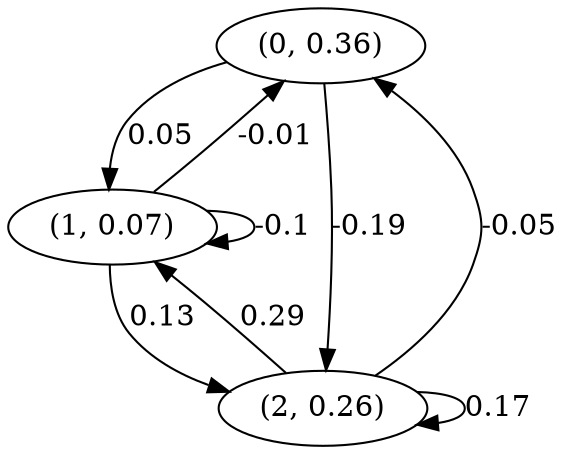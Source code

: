digraph {
    0 [ label = "(0, 0.36)" ]
    1 [ label = "(1, 0.07)" ]
    2 [ label = "(2, 0.26)" ]
    1 -> 1 [ label = "-0.1" ]
    2 -> 2 [ label = "0.17" ]
    1 -> 0 [ label = "-0.01" ]
    2 -> 0 [ label = "-0.05" ]
    0 -> 1 [ label = "0.05" ]
    2 -> 1 [ label = "0.29" ]
    0 -> 2 [ label = "-0.19" ]
    1 -> 2 [ label = "0.13" ]
}

